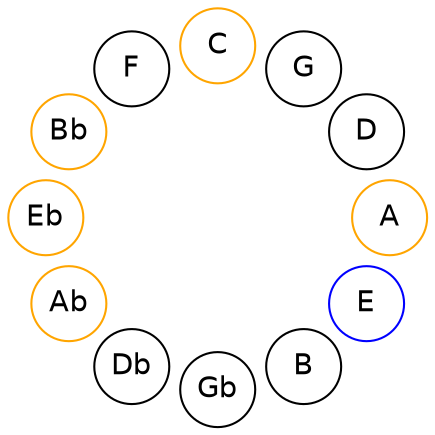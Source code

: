 
graph {

layout = circo;
mindist = .1

node [shape = circle, fontname = Helvetica, margin = 0]
edge [style=invis]

subgraph 1 {
	E -- B -- Gb -- Db -- Ab -- Eb -- Bb -- F -- C -- G -- D -- A -- E
}

E [color=blue];
Ab [color=orange];
Eb [color=orange];
Bb [color=orange];
C [color=orange];
A [color=orange];
}
